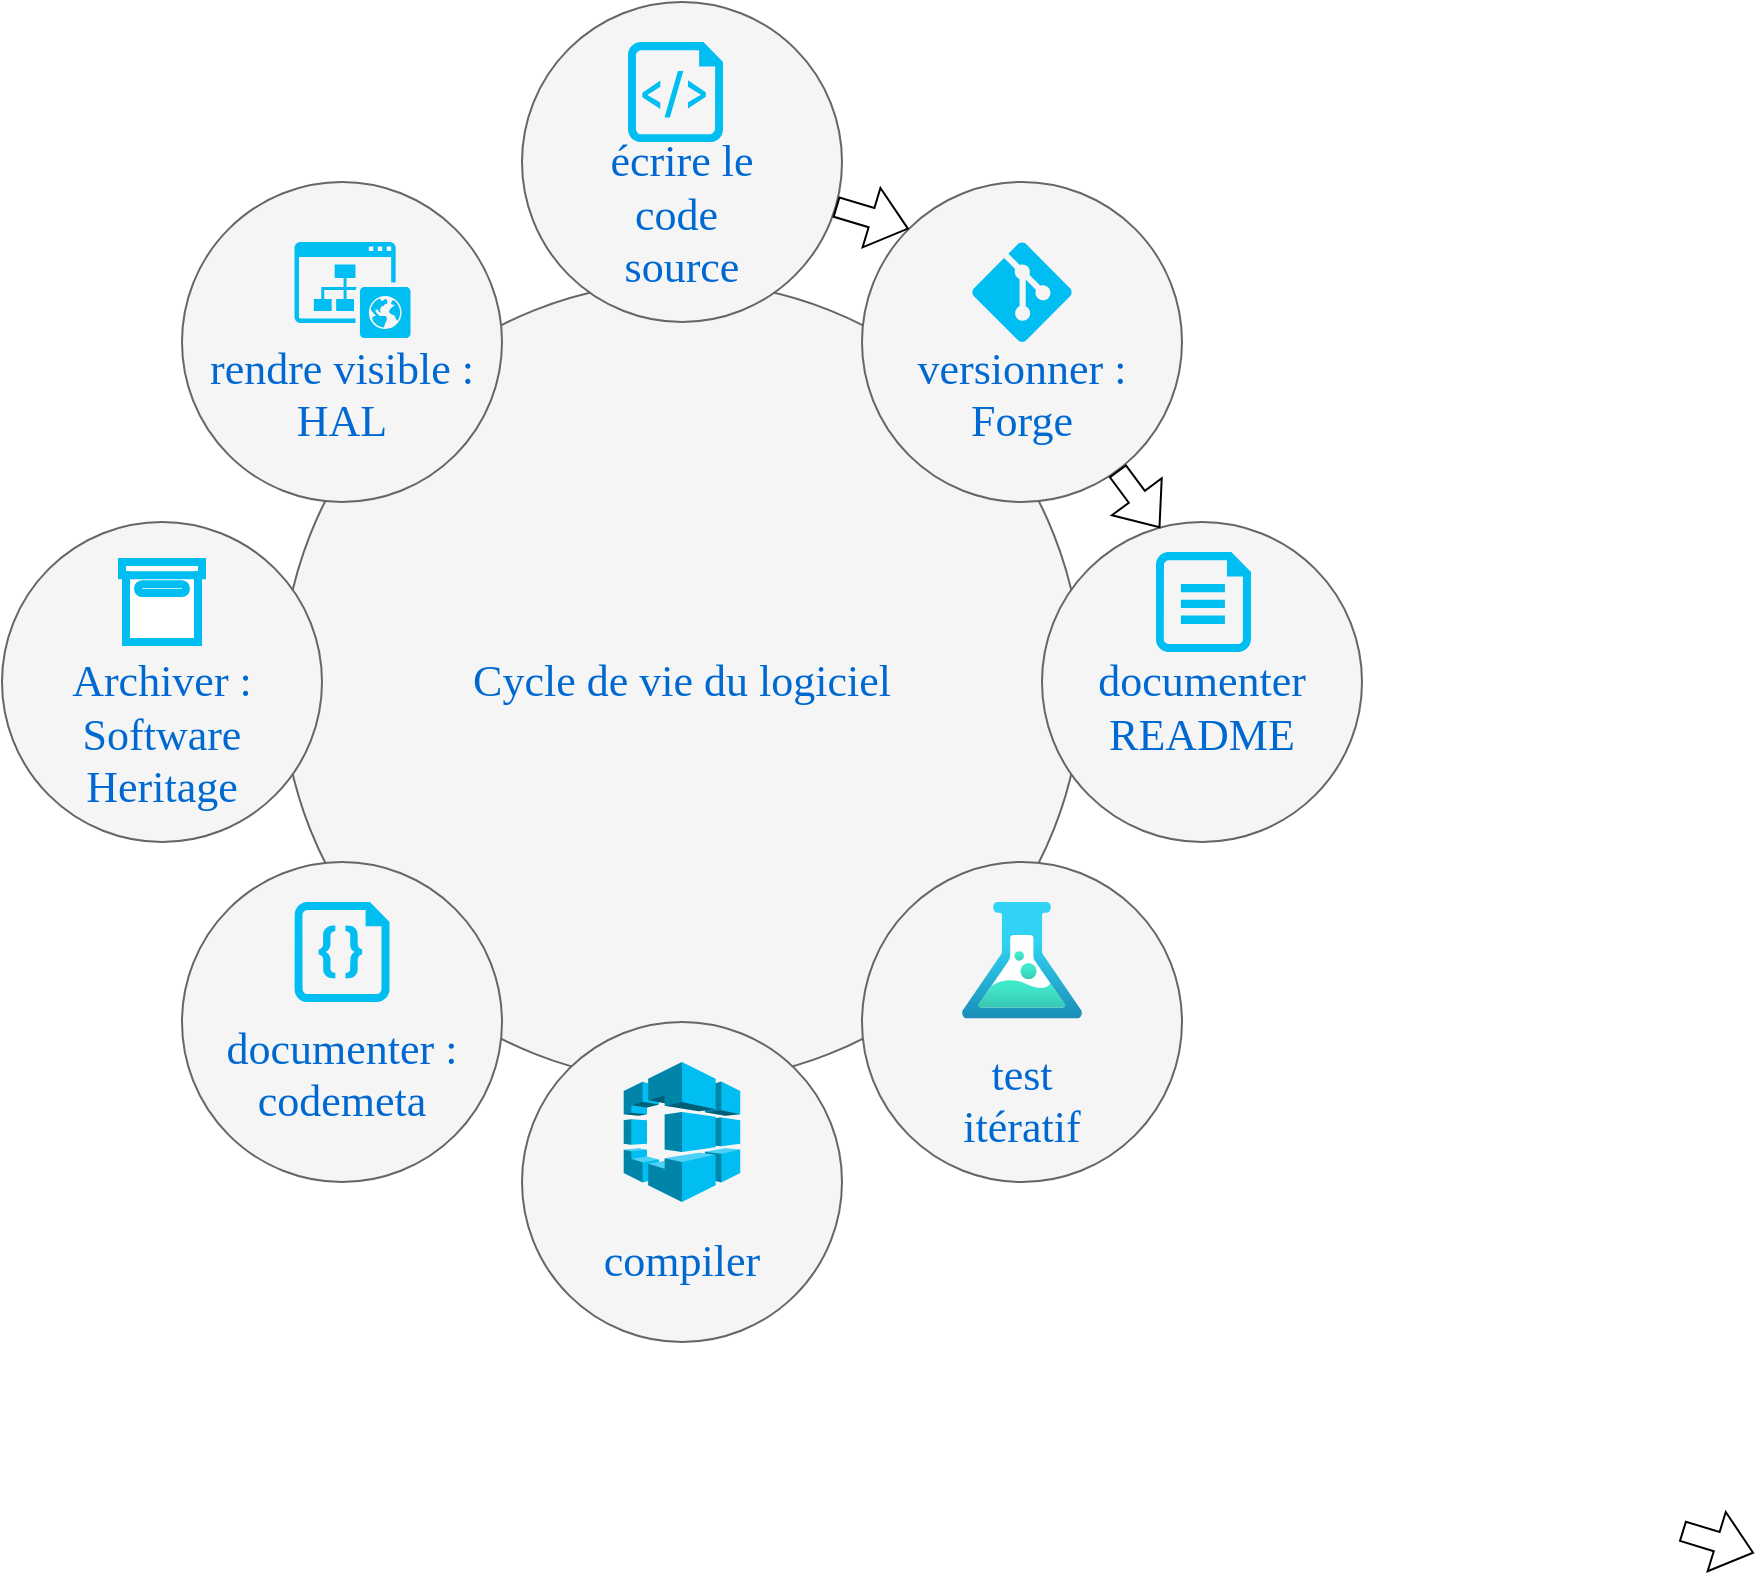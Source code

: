 <mxfile version="24.6.5" type="github">
  <diagram name="Page-1" id="dd472eb7-4b8b-5cd9-a60b-b15522922e76">
    <mxGraphModel dx="1434" dy="774" grid="1" gridSize="10" guides="1" tooltips="1" connect="1" arrows="1" fold="1" page="1" pageScale="1" pageWidth="1100" pageHeight="850" background="none" math="0" shadow="0">
      <root>
        <mxCell id="0" />
        <mxCell id="1" parent="0" />
        <mxCell id="zFpS2wgBRfaep1x5ZWdv-15" value="" style="shape=flexArrow;endArrow=classic;html=1;rounded=0;entryX=0;entryY=0;entryDx=0;entryDy=0;" edge="1" parent="1">
          <mxGeometry width="50" height="50" relative="1" as="geometry">
            <mxPoint x="1050" y="844.5" as="sourcePoint" />
            <mxPoint x="1086" y="855.5" as="targetPoint" />
          </mxGeometry>
        </mxCell>
        <mxCell id="zFpS2wgBRfaep1x5ZWdv-1" value="Cycle de vie du logiciel" style="ellipse;whiteSpace=wrap;html=1;rounded=0;shadow=0;dashed=0;comic=0;fontFamily=Verdana;fontSize=22;fontColor=#0069D1;fillColor=#f5f5f5;strokeColor=#666666;" vertex="1" parent="1">
          <mxGeometry x="350" y="220" width="400" height="400" as="geometry" />
        </mxCell>
        <mxCell id="zFpS2wgBRfaep1x5ZWdv-2" value="&lt;div&gt;&lt;br&gt;&lt;/div&gt;&lt;div&gt;&lt;br&gt;&lt;/div&gt;&lt;div&gt;écrire le&lt;/div&gt;code&amp;nbsp;&lt;div&gt;source&lt;/div&gt;" style="ellipse;whiteSpace=wrap;html=1;rounded=0;shadow=0;dashed=0;comic=0;fontFamily=Verdana;fontSize=22;fontColor=#0069D1;fillColor=#f5f5f5;strokeColor=#666666;" vertex="1" parent="1">
          <mxGeometry x="470" y="80" width="160" height="160" as="geometry" />
        </mxCell>
        <mxCell id="zFpS2wgBRfaep1x5ZWdv-3" value="&lt;div&gt;&lt;br&gt;&lt;/div&gt;&lt;div&gt;&lt;br&gt;&lt;/div&gt;&lt;div&gt;&lt;br&gt;&lt;/div&gt;compiler" style="ellipse;whiteSpace=wrap;html=1;rounded=0;shadow=0;dashed=0;comic=0;fontFamily=Verdana;fontSize=22;fontColor=#0069D1;fillColor=#f5f5f5;strokeColor=#666666;" vertex="1" parent="1">
          <mxGeometry x="470" y="590" width="160" height="160" as="geometry" />
        </mxCell>
        <mxCell id="zFpS2wgBRfaep1x5ZWdv-4" value="&lt;div&gt;&lt;br&gt;&lt;/div&gt;&lt;div&gt;documenter&lt;/div&gt;README" style="ellipse;whiteSpace=wrap;html=1;rounded=0;shadow=0;dashed=0;comic=0;fontFamily=Verdana;fontSize=22;fontColor=#0069D1;fillColor=#f5f5f5;strokeColor=#666666;" vertex="1" parent="1">
          <mxGeometry x="730" y="340" width="160" height="160" as="geometry" />
        </mxCell>
        <mxCell id="zFpS2wgBRfaep1x5ZWdv-5" value="&lt;div&gt;&lt;br&gt;&lt;/div&gt;&lt;div&gt;&lt;br&gt;&lt;/div&gt;Archiver : Software&lt;div&gt;Heritage&lt;/div&gt;" style="ellipse;whiteSpace=wrap;html=1;rounded=0;shadow=0;dashed=0;comic=0;fontFamily=Verdana;fontSize=22;fontColor=#0069D1;fillColor=#f5f5f5;strokeColor=#666666;" vertex="1" parent="1">
          <mxGeometry x="210" y="340" width="160" height="160" as="geometry" />
        </mxCell>
        <mxCell id="zFpS2wgBRfaep1x5ZWdv-6" value="&lt;div&gt;&lt;br&gt;&lt;/div&gt;&lt;div&gt;&lt;br&gt;&lt;/div&gt;rendre visible : HAL" style="ellipse;whiteSpace=wrap;html=1;rounded=0;shadow=0;dashed=0;comic=0;fontFamily=Verdana;fontSize=22;fontColor=#0069D1;fillColor=#f5f5f5;strokeColor=#666666;" vertex="1" parent="1">
          <mxGeometry x="300" y="170" width="160" height="160" as="geometry" />
        </mxCell>
        <mxCell id="zFpS2wgBRfaep1x5ZWdv-7" value="&lt;div&gt;&lt;/div&gt;&lt;div&gt;&lt;br&gt;&lt;/div&gt;&lt;div&gt;&lt;br&gt;&lt;/div&gt;&lt;div&gt;versionner :&lt;/div&gt;&lt;div&gt;Forge&lt;/div&gt;" style="ellipse;whiteSpace=wrap;html=1;rounded=0;shadow=0;dashed=0;comic=0;fontFamily=Verdana;fontSize=22;fontColor=#0069D1;fillColor=#f5f5f5;strokeColor=#666666;" vertex="1" parent="1">
          <mxGeometry x="640" y="170" width="160" height="160" as="geometry" />
        </mxCell>
        <mxCell id="zFpS2wgBRfaep1x5ZWdv-8" value="&lt;div&gt;&lt;br&gt;&lt;/div&gt;&lt;div&gt;&lt;br&gt;&lt;/div&gt;&lt;div&gt;&lt;br&gt;&lt;/div&gt;&lt;div&gt;test&lt;/div&gt;&lt;div&gt;itératif&lt;/div&gt;" style="ellipse;whiteSpace=wrap;html=1;rounded=0;shadow=0;dashed=0;comic=0;fontFamily=Verdana;fontSize=22;fontColor=#0069D1;fillColor=#f5f5f5;strokeColor=#666666;" vertex="1" parent="1">
          <mxGeometry x="640" y="510" width="160" height="160" as="geometry" />
        </mxCell>
        <mxCell id="zFpS2wgBRfaep1x5ZWdv-9" value="&lt;div&gt;&lt;br&gt;&lt;/div&gt;&lt;div&gt;&lt;br&gt;&lt;/div&gt;documenter : codemeta" style="ellipse;whiteSpace=wrap;html=1;rounded=0;shadow=0;dashed=0;comic=0;fontFamily=Verdana;fontSize=22;fontColor=#0069D1;fillColor=#f5f5f5;strokeColor=#666666;" vertex="1" parent="1">
          <mxGeometry x="300" y="510" width="160" height="160" as="geometry" />
        </mxCell>
        <mxCell id="zFpS2wgBRfaep1x5ZWdv-10" value="" style="html=1;verticalLabelPosition=bottom;align=center;labelBackgroundColor=#ffffff;verticalAlign=top;strokeWidth=4;strokeColor=#00bef2;shadow=0;dashed=0;shape=mxgraph.ios7.icons.box;fillColor=#ffffff;" vertex="1" parent="1">
          <mxGeometry x="270" y="360" width="40" height="40" as="geometry" />
        </mxCell>
        <mxCell id="zFpS2wgBRfaep1x5ZWdv-11" value="" style="verticalLabelPosition=bottom;html=1;verticalAlign=top;align=center;strokeColor=none;fillColor=#00BEF2;shape=mxgraph.azure.script_file;pointerEvents=1;" vertex="1" parent="1">
          <mxGeometry x="523" y="100" width="47.5" height="50" as="geometry" />
        </mxCell>
        <mxCell id="zFpS2wgBRfaep1x5ZWdv-12" value="" style="verticalLabelPosition=bottom;html=1;verticalAlign=top;align=center;strokeColor=none;fillColor=#00BEF2;shape=mxgraph.azure.git_repository;" vertex="1" parent="1">
          <mxGeometry x="695" y="200" width="50" height="50" as="geometry" />
        </mxCell>
        <mxCell id="zFpS2wgBRfaep1x5ZWdv-16" value="" style="verticalLabelPosition=bottom;html=1;verticalAlign=top;align=center;strokeColor=none;fillColor=#00BEF2;shape=mxgraph.azure.code_file;pointerEvents=1;" vertex="1" parent="1">
          <mxGeometry x="356.25" y="530" width="47.5" height="50" as="geometry" />
        </mxCell>
        <mxCell id="zFpS2wgBRfaep1x5ZWdv-17" value="" style="outlineConnect=0;dashed=0;verticalLabelPosition=bottom;verticalAlign=top;align=center;html=1;shape=mxgraph.aws3.codebuild;fillColor=#00bef2;strokeColor=#006EAF;fontColor=#ffffff;" vertex="1" parent="1">
          <mxGeometry x="520.87" y="610" width="58.25" height="70" as="geometry" />
        </mxCell>
        <mxCell id="zFpS2wgBRfaep1x5ZWdv-18" value="" style="sketch=0;pointerEvents=1;shadow=0;dashed=0;html=1;strokeColor=none;fillColor=#00BEF2;labelPosition=center;verticalLabelPosition=bottom;verticalAlign=top;outlineConnect=0;align=center;shape=mxgraph.office.sites.website_public;" vertex="1" parent="1">
          <mxGeometry x="356.25" y="200" width="58" height="48" as="geometry" />
        </mxCell>
        <mxCell id="zFpS2wgBRfaep1x5ZWdv-19" value="" style="image;aspect=fixed;html=1;points=[];align=center;fontSize=12;image=img/lib/azure2/general/Load_Test.svg;imageBackground=none;" vertex="1" parent="1">
          <mxGeometry x="690" y="530" width="60" height="58.24" as="geometry" />
        </mxCell>
        <mxCell id="zFpS2wgBRfaep1x5ZWdv-20" value="" style="verticalLabelPosition=bottom;html=1;verticalAlign=top;align=center;strokeColor=none;fillColor=#00BEF2;shape=mxgraph.azure.file;pointerEvents=1;" vertex="1" parent="1">
          <mxGeometry x="787" y="355" width="47.5" height="50" as="geometry" />
        </mxCell>
        <mxCell id="zFpS2wgBRfaep1x5ZWdv-13" value="" style="shape=flexArrow;endArrow=classic;html=1;rounded=0;entryX=0;entryY=0;entryDx=0;entryDy=0;" edge="1" parent="1" source="zFpS2wgBRfaep1x5ZWdv-2" target="zFpS2wgBRfaep1x5ZWdv-7">
          <mxGeometry width="50" height="50" relative="1" as="geometry">
            <mxPoint x="650" y="130" as="sourcePoint" />
            <mxPoint x="710" y="160" as="targetPoint" />
          </mxGeometry>
        </mxCell>
        <mxCell id="zFpS2wgBRfaep1x5ZWdv-14" value="" style="shape=flexArrow;endArrow=classic;html=1;rounded=0;entryX=0.369;entryY=0.019;entryDx=0;entryDy=0;entryPerimeter=0;" edge="1" parent="1" source="zFpS2wgBRfaep1x5ZWdv-7" target="zFpS2wgBRfaep1x5ZWdv-4">
          <mxGeometry width="50" height="50" relative="1" as="geometry">
            <mxPoint x="764" y="310" as="sourcePoint" />
            <mxPoint x="800" y="321" as="targetPoint" />
          </mxGeometry>
        </mxCell>
      </root>
    </mxGraphModel>
  </diagram>
</mxfile>

